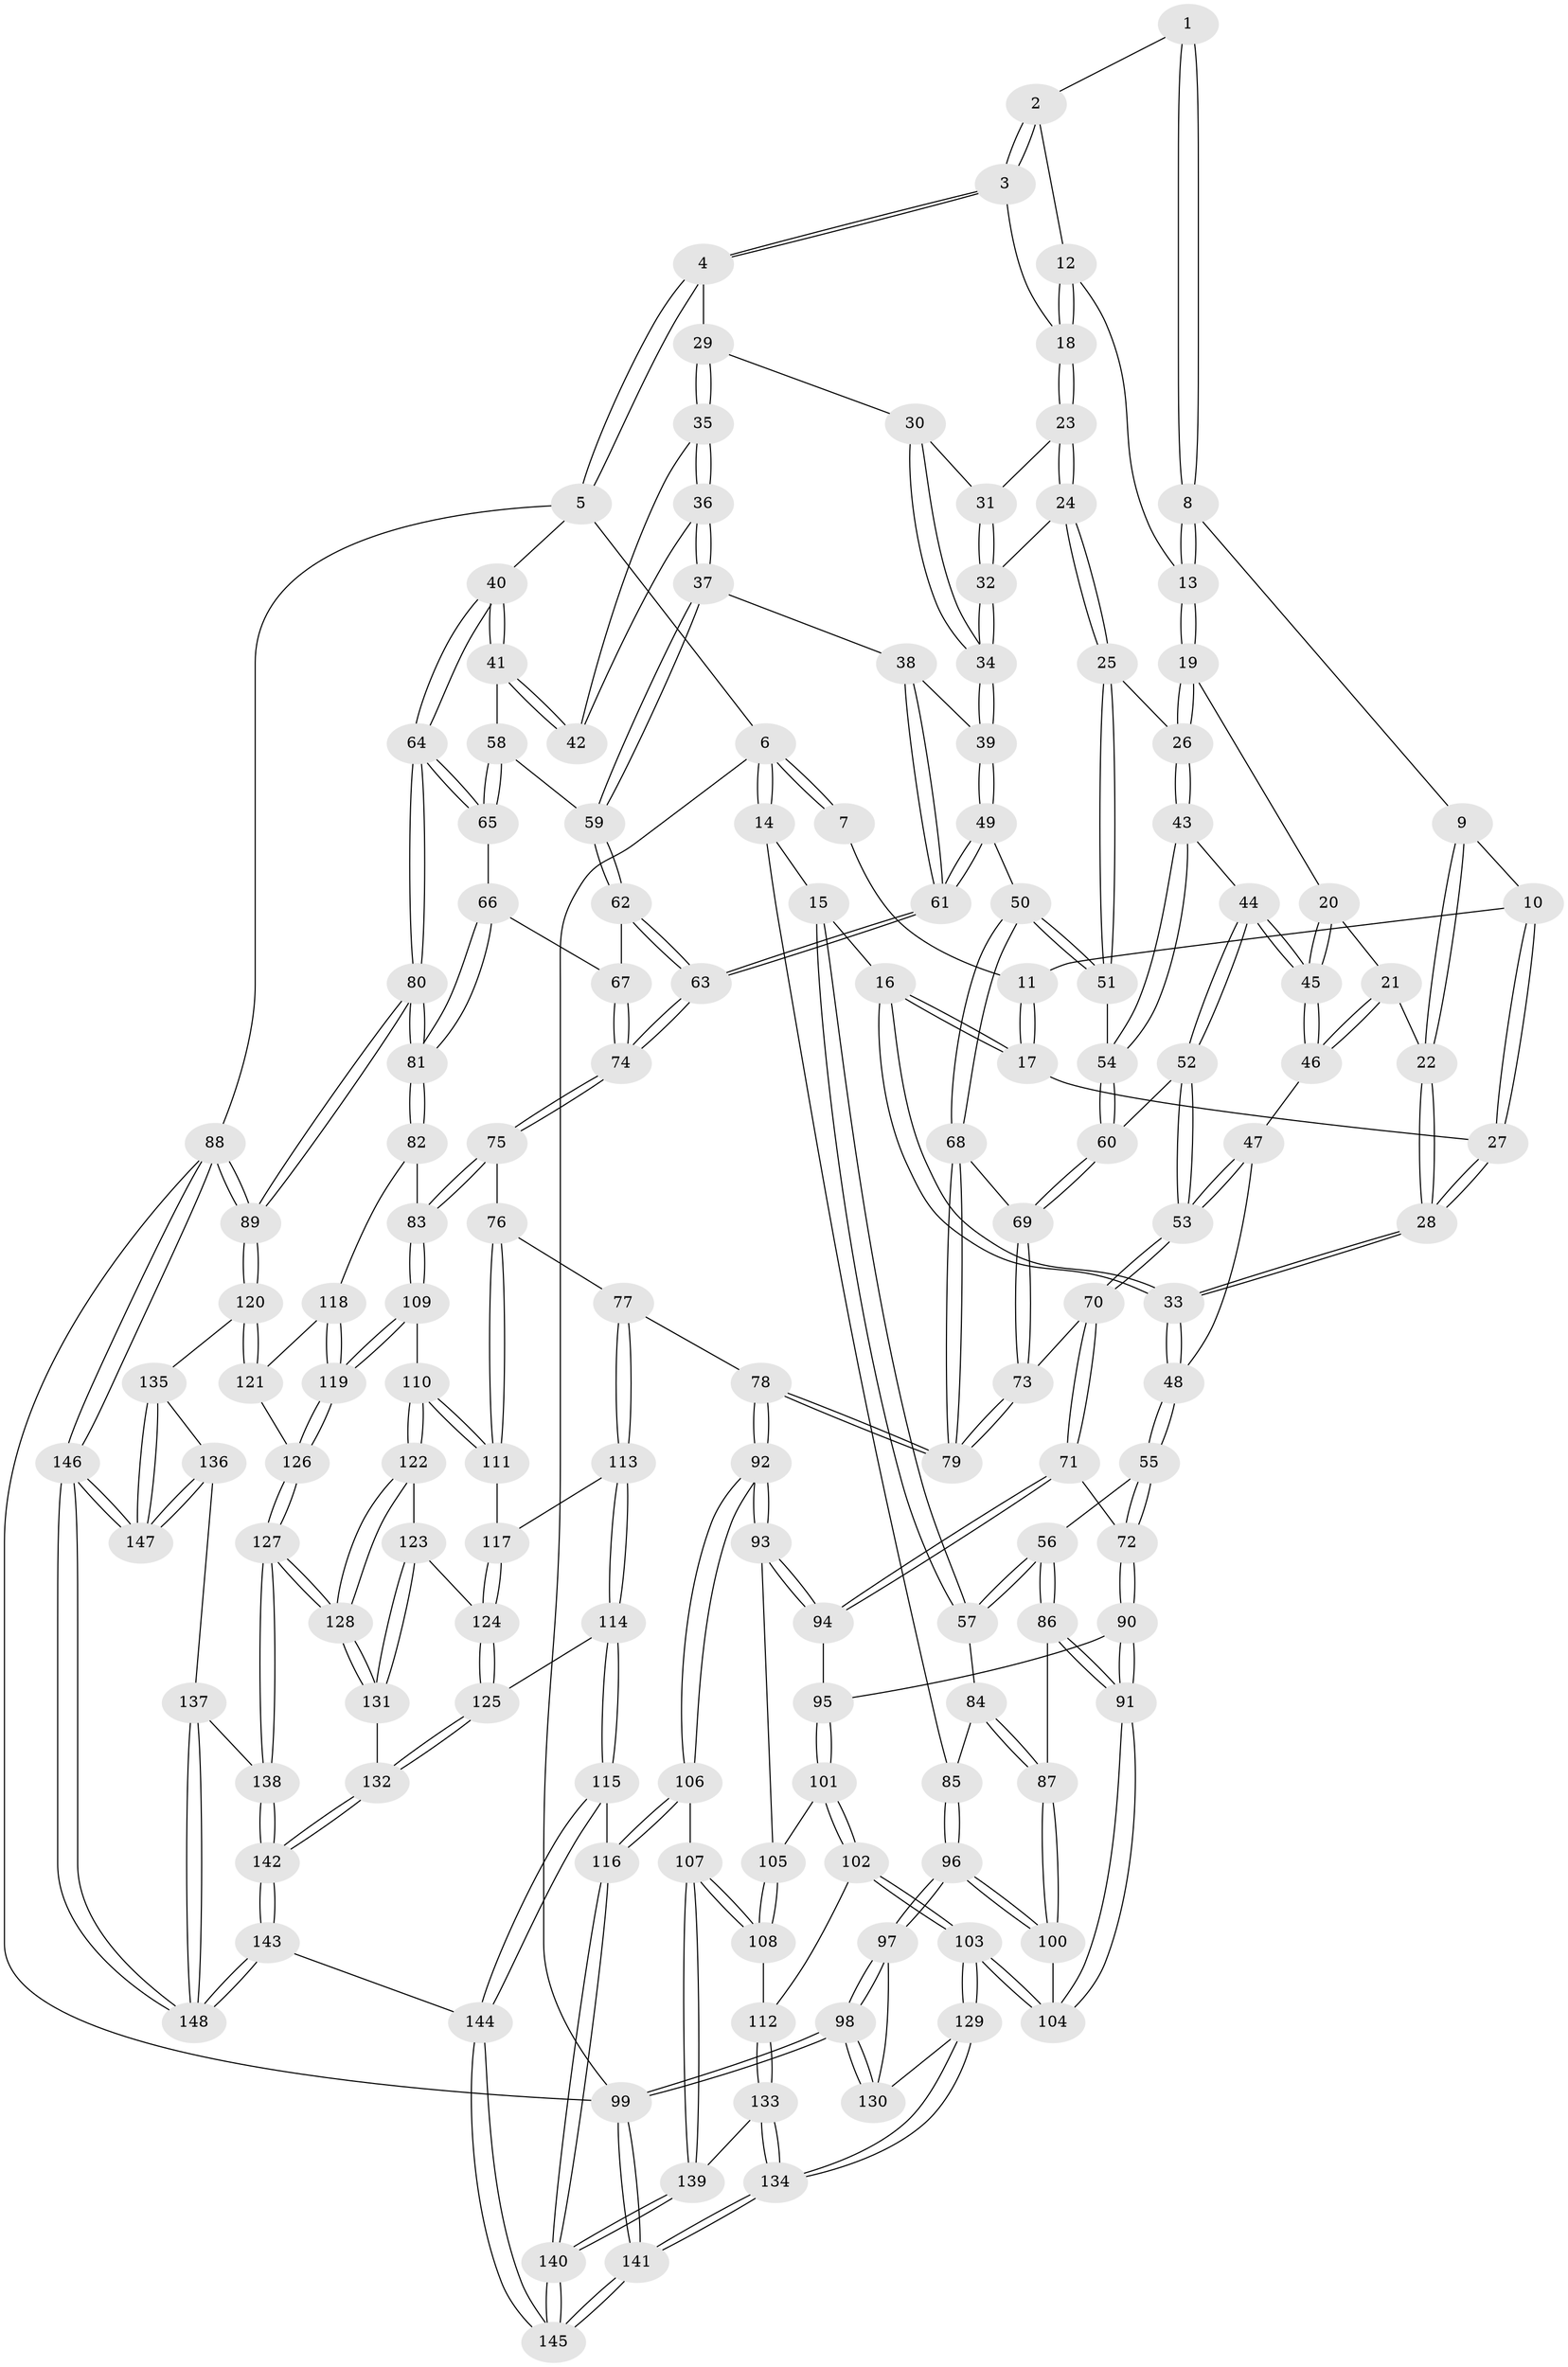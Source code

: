 // coarse degree distribution, {3: 0.13043478260869565, 5: 0.2608695652173913, 6: 0.07608695652173914, 4: 0.5217391304347826, 8: 0.010869565217391304}
// Generated by graph-tools (version 1.1) at 2025/24/03/03/25 07:24:32]
// undirected, 148 vertices, 367 edges
graph export_dot {
graph [start="1"]
  node [color=gray90,style=filled];
  1 [pos="+0.28722865031327566+0"];
  2 [pos="+0.33154438144135645+0"];
  3 [pos="+0.7669457765558023+0"];
  4 [pos="+1+0"];
  5 [pos="+1+0"];
  6 [pos="+0+0"];
  7 [pos="+0.17843939167037282+0"];
  8 [pos="+0.34024950098669754+0.013367729777437972"];
  9 [pos="+0.32342787413392216+0.05557270017975751"];
  10 [pos="+0.23432615664150774+0.11511419883724756"];
  11 [pos="+0.17363416131576676+0.00883430552866316"];
  12 [pos="+0.4978172474245008+0.06060485372700662"];
  13 [pos="+0.4457829909817441+0.08753704791824693"];
  14 [pos="+0+0.08275411837724615"];
  15 [pos="+0+0.19222728339900333"];
  16 [pos="+0.06326893897298083+0.19318012419960812"];
  17 [pos="+0.1316568333193563+0.1436470931653559"];
  18 [pos="+0.6664928104004246+0.0186727711859919"];
  19 [pos="+0.45117608985308966+0.15387078287145003"];
  20 [pos="+0.3712530322718491+0.19367549392107897"];
  21 [pos="+0.3475090764698202+0.19676846868546713"];
  22 [pos="+0.3416994731728761+0.1948382020846727"];
  23 [pos="+0.6649012975388041+0.029842799931158227"];
  24 [pos="+0.6209518584323163+0.1839707474578041"];
  25 [pos="+0.5968962567006926+0.20865488008980182"];
  26 [pos="+0.5511987748406073+0.22408935914288117"];
  27 [pos="+0.2245786937503315+0.13126056185461574"];
  28 [pos="+0.2778405550395228+0.2200666713355995"];
  29 [pos="+0.8587365366460233+0.1850485514144667"];
  30 [pos="+0.8372229703250559+0.1941333112900872"];
  31 [pos="+0.7862926041286495+0.1906346457928942"];
  32 [pos="+0.7235990853778829+0.23881861601758755"];
  33 [pos="+0.22309039126396363+0.2972619136168119"];
  34 [pos="+0.7698869938589546+0.3032772811635419"];
  35 [pos="+0.8763587892692668+0.23112706700972052"];
  36 [pos="+0.8611899866191042+0.317008879997134"];
  37 [pos="+0.8503480158565898+0.3298976352094805"];
  38 [pos="+0.8416318484110247+0.3289568523122538"];
  39 [pos="+0.7708510485072038+0.30699384554759046"];
  40 [pos="+1+0.1792894105844654"];
  41 [pos="+1+0.2778043470525264"];
  42 [pos="+1+0.2777988794226547"];
  43 [pos="+0.5052982820253299+0.2856239540581973"];
  44 [pos="+0.49358720336870093+0.2948455526760127"];
  45 [pos="+0.4651253873352748+0.28409883418113235"];
  46 [pos="+0.37423377092819166+0.28247558255526956"];
  47 [pos="+0.36986030440578627+0.2914142754804333"];
  48 [pos="+0.22995813372973453+0.328548051691224"];
  49 [pos="+0.6928709674396644+0.39227346421589093"];
  50 [pos="+0.6899733048649903+0.3924667053216642"];
  51 [pos="+0.6595360514336749+0.36513135220653653"];
  52 [pos="+0.489576096178415+0.3048771804760528"];
  53 [pos="+0.39950287093610176+0.44048806995669654"];
  54 [pos="+0.5849682174113212+0.37087394365277826"];
  55 [pos="+0.2324431228756765+0.4369807733285591"];
  56 [pos="+0.14919560639160376+0.4672530353278853"];
  57 [pos="+0.11079609440830356+0.4543194233083796"];
  58 [pos="+0.9386606504159856+0.3799564727383205"];
  59 [pos="+0.8772485481028864+0.37694183312202695"];
  60 [pos="+0.5520417540954582+0.40730989171128945"];
  61 [pos="+0.7676728823598277+0.4521873575474164"];
  62 [pos="+0.8754912134800299+0.3843083433859077"];
  63 [pos="+0.7813988189582586+0.4684457035434104"];
  64 [pos="+1+0.5548475728118658"];
  65 [pos="+0.9538881390451667+0.4098888265605893"];
  66 [pos="+0.9134302878699512+0.4767109691894785"];
  67 [pos="+0.9004049140397656+0.4754035564562807"];
  68 [pos="+0.6760672834937629+0.41124371087790745"];
  69 [pos="+0.5413319943158158+0.4486898625737875"];
  70 [pos="+0.38631710209394865+0.47450749851264473"];
  71 [pos="+0.3669345977311687+0.4878360580534641"];
  72 [pos="+0.31238100728231566+0.47586201942223505"];
  73 [pos="+0.5178605442767327+0.47678616275707053"];
  74 [pos="+0.803847500702251+0.5353152330413624"];
  75 [pos="+0.7921200698421288+0.5960783043690581"];
  76 [pos="+0.7446185888773811+0.6130340880344436"];
  77 [pos="+0.6613739833354989+0.6207460801780461"];
  78 [pos="+0.6449044614344989+0.6151977079213045"];
  79 [pos="+0.6265999636007644+0.5686450852946462"];
  80 [pos="+1+0.6023235433726498"];
  81 [pos="+1+0.6054839945829245"];
  82 [pos="+0.973585638003531+0.6483669366900169"];
  83 [pos="+0.8610571019711275+0.637027783082074"];
  84 [pos="+0.0891362377657456+0.4576776535864167"];
  85 [pos="+0+0.448214141975627"];
  86 [pos="+0.12368620799938213+0.5763050304208789"];
  87 [pos="+0+0.621933709782443"];
  88 [pos="+1+1"];
  89 [pos="+1+0.8027332882386119"];
  90 [pos="+0.2326972527647197+0.6413656010106754"];
  91 [pos="+0.14546357838077612+0.6640237574243434"];
  92 [pos="+0.505084458026453+0.693087166590682"];
  93 [pos="+0.4028445225008244+0.608764118054555"];
  94 [pos="+0.39686962604204795+0.596852548688707"];
  95 [pos="+0.2646626092853112+0.6657649672643304"];
  96 [pos="+0+0.6721134046450798"];
  97 [pos="+0+0.694970124325969"];
  98 [pos="+0+0.9339361275231555"];
  99 [pos="+0+1"];
  100 [pos="+0+0.6590319925810332"];
  101 [pos="+0.2731068467264574+0.7034834524565148"];
  102 [pos="+0.24714428123706333+0.7743000134820798"];
  103 [pos="+0.15304019037413794+0.7852284266983833"];
  104 [pos="+0.13092464225063677+0.7148202005389962"];
  105 [pos="+0.3531218053048527+0.6837962742170696"];
  106 [pos="+0.4998348105235959+0.7470346489222148"];
  107 [pos="+0.3384720679604095+0.8063773334880702"];
  108 [pos="+0.334495448138985+0.8030653371308871"];
  109 [pos="+0.8361826013710053+0.7619757208697899"];
  110 [pos="+0.798371298282101+0.7760714470445738"];
  111 [pos="+0.7631131763871731+0.7566790160030654"];
  112 [pos="+0.28058618643929817+0.7874801686849261"];
  113 [pos="+0.6739573898409431+0.7464014493987582"];
  114 [pos="+0.6513297617763877+0.8424992873347054"];
  115 [pos="+0.6280143754594542+0.8508492818586658"];
  116 [pos="+0.5254281162888886+0.8046410962848396"];
  117 [pos="+0.751170856173185+0.7628625712008457"];
  118 [pos="+0.9477293004201347+0.7174057181317655"];
  119 [pos="+0.8717756122570497+0.7994284701668297"];
  120 [pos="+1+0.8513453259494971"];
  121 [pos="+0.9429739654661263+0.808584636518738"];
  122 [pos="+0.7866081229367069+0.8150361406751764"];
  123 [pos="+0.7654468040174444+0.82273953294279"];
  124 [pos="+0.7224206207403573+0.8161027259732899"];
  125 [pos="+0.652471555392459+0.8427661189475177"];
  126 [pos="+0.8829208732279881+0.8298650685382661"];
  127 [pos="+0.8635002990715359+0.9007493900549243"];
  128 [pos="+0.8524212477096017+0.8978341305225473"];
  129 [pos="+0.15212907671657433+0.7871312097643769"];
  130 [pos="+0.06754470505806069+0.7825566641347376"];
  131 [pos="+0.7586584382982456+0.9045390276761524"];
  132 [pos="+0.7423724112520803+0.9099295411989701"];
  133 [pos="+0.2505781537322214+0.9087371338591694"];
  134 [pos="+0.0965623000250345+1"];
  135 [pos="+0.9679962732281258+0.8966007066501656"];
  136 [pos="+0.9141025207408056+0.9071873616639533"];
  137 [pos="+0.8700649945926417+0.9082675010905508"];
  138 [pos="+0.8669405719275463+0.905729769684681"];
  139 [pos="+0.34674558271537326+0.8548976205391094"];
  140 [pos="+0.42426446770576104+0.9776041801939589"];
  141 [pos="+0+1"];
  142 [pos="+0.7040188168874256+1"];
  143 [pos="+0.6446110689392239+1"];
  144 [pos="+0.565060490841033+1"];
  145 [pos="+0.4301254237578893+1"];
  146 [pos="+1+1"];
  147 [pos="+0.9979642611979117+1"];
  148 [pos="+0.977987533203674+1"];
  1 -- 2;
  1 -- 8;
  1 -- 8;
  2 -- 3;
  2 -- 3;
  2 -- 12;
  3 -- 4;
  3 -- 4;
  3 -- 18;
  4 -- 5;
  4 -- 5;
  4 -- 29;
  5 -- 6;
  5 -- 40;
  5 -- 88;
  6 -- 7;
  6 -- 7;
  6 -- 14;
  6 -- 14;
  6 -- 99;
  7 -- 11;
  8 -- 9;
  8 -- 13;
  8 -- 13;
  9 -- 10;
  9 -- 22;
  9 -- 22;
  10 -- 11;
  10 -- 27;
  10 -- 27;
  11 -- 17;
  11 -- 17;
  12 -- 13;
  12 -- 18;
  12 -- 18;
  13 -- 19;
  13 -- 19;
  14 -- 15;
  14 -- 85;
  15 -- 16;
  15 -- 57;
  15 -- 57;
  16 -- 17;
  16 -- 17;
  16 -- 33;
  16 -- 33;
  17 -- 27;
  18 -- 23;
  18 -- 23;
  19 -- 20;
  19 -- 26;
  19 -- 26;
  20 -- 21;
  20 -- 45;
  20 -- 45;
  21 -- 22;
  21 -- 46;
  21 -- 46;
  22 -- 28;
  22 -- 28;
  23 -- 24;
  23 -- 24;
  23 -- 31;
  24 -- 25;
  24 -- 25;
  24 -- 32;
  25 -- 26;
  25 -- 51;
  25 -- 51;
  26 -- 43;
  26 -- 43;
  27 -- 28;
  27 -- 28;
  28 -- 33;
  28 -- 33;
  29 -- 30;
  29 -- 35;
  29 -- 35;
  30 -- 31;
  30 -- 34;
  30 -- 34;
  31 -- 32;
  31 -- 32;
  32 -- 34;
  32 -- 34;
  33 -- 48;
  33 -- 48;
  34 -- 39;
  34 -- 39;
  35 -- 36;
  35 -- 36;
  35 -- 42;
  36 -- 37;
  36 -- 37;
  36 -- 42;
  37 -- 38;
  37 -- 59;
  37 -- 59;
  38 -- 39;
  38 -- 61;
  38 -- 61;
  39 -- 49;
  39 -- 49;
  40 -- 41;
  40 -- 41;
  40 -- 64;
  40 -- 64;
  41 -- 42;
  41 -- 42;
  41 -- 58;
  43 -- 44;
  43 -- 54;
  43 -- 54;
  44 -- 45;
  44 -- 45;
  44 -- 52;
  44 -- 52;
  45 -- 46;
  45 -- 46;
  46 -- 47;
  47 -- 48;
  47 -- 53;
  47 -- 53;
  48 -- 55;
  48 -- 55;
  49 -- 50;
  49 -- 61;
  49 -- 61;
  50 -- 51;
  50 -- 51;
  50 -- 68;
  50 -- 68;
  51 -- 54;
  52 -- 53;
  52 -- 53;
  52 -- 60;
  53 -- 70;
  53 -- 70;
  54 -- 60;
  54 -- 60;
  55 -- 56;
  55 -- 72;
  55 -- 72;
  56 -- 57;
  56 -- 57;
  56 -- 86;
  56 -- 86;
  57 -- 84;
  58 -- 59;
  58 -- 65;
  58 -- 65;
  59 -- 62;
  59 -- 62;
  60 -- 69;
  60 -- 69;
  61 -- 63;
  61 -- 63;
  62 -- 63;
  62 -- 63;
  62 -- 67;
  63 -- 74;
  63 -- 74;
  64 -- 65;
  64 -- 65;
  64 -- 80;
  64 -- 80;
  65 -- 66;
  66 -- 67;
  66 -- 81;
  66 -- 81;
  67 -- 74;
  67 -- 74;
  68 -- 69;
  68 -- 79;
  68 -- 79;
  69 -- 73;
  69 -- 73;
  70 -- 71;
  70 -- 71;
  70 -- 73;
  71 -- 72;
  71 -- 94;
  71 -- 94;
  72 -- 90;
  72 -- 90;
  73 -- 79;
  73 -- 79;
  74 -- 75;
  74 -- 75;
  75 -- 76;
  75 -- 83;
  75 -- 83;
  76 -- 77;
  76 -- 111;
  76 -- 111;
  77 -- 78;
  77 -- 113;
  77 -- 113;
  78 -- 79;
  78 -- 79;
  78 -- 92;
  78 -- 92;
  80 -- 81;
  80 -- 81;
  80 -- 89;
  80 -- 89;
  81 -- 82;
  81 -- 82;
  82 -- 83;
  82 -- 118;
  83 -- 109;
  83 -- 109;
  84 -- 85;
  84 -- 87;
  84 -- 87;
  85 -- 96;
  85 -- 96;
  86 -- 87;
  86 -- 91;
  86 -- 91;
  87 -- 100;
  87 -- 100;
  88 -- 89;
  88 -- 89;
  88 -- 146;
  88 -- 146;
  88 -- 99;
  89 -- 120;
  89 -- 120;
  90 -- 91;
  90 -- 91;
  90 -- 95;
  91 -- 104;
  91 -- 104;
  92 -- 93;
  92 -- 93;
  92 -- 106;
  92 -- 106;
  93 -- 94;
  93 -- 94;
  93 -- 105;
  94 -- 95;
  95 -- 101;
  95 -- 101;
  96 -- 97;
  96 -- 97;
  96 -- 100;
  96 -- 100;
  97 -- 98;
  97 -- 98;
  97 -- 130;
  98 -- 99;
  98 -- 99;
  98 -- 130;
  98 -- 130;
  99 -- 141;
  99 -- 141;
  100 -- 104;
  101 -- 102;
  101 -- 102;
  101 -- 105;
  102 -- 103;
  102 -- 103;
  102 -- 112;
  103 -- 104;
  103 -- 104;
  103 -- 129;
  103 -- 129;
  105 -- 108;
  105 -- 108;
  106 -- 107;
  106 -- 116;
  106 -- 116;
  107 -- 108;
  107 -- 108;
  107 -- 139;
  107 -- 139;
  108 -- 112;
  109 -- 110;
  109 -- 119;
  109 -- 119;
  110 -- 111;
  110 -- 111;
  110 -- 122;
  110 -- 122;
  111 -- 117;
  112 -- 133;
  112 -- 133;
  113 -- 114;
  113 -- 114;
  113 -- 117;
  114 -- 115;
  114 -- 115;
  114 -- 125;
  115 -- 116;
  115 -- 144;
  115 -- 144;
  116 -- 140;
  116 -- 140;
  117 -- 124;
  117 -- 124;
  118 -- 119;
  118 -- 119;
  118 -- 121;
  119 -- 126;
  119 -- 126;
  120 -- 121;
  120 -- 121;
  120 -- 135;
  121 -- 126;
  122 -- 123;
  122 -- 128;
  122 -- 128;
  123 -- 124;
  123 -- 131;
  123 -- 131;
  124 -- 125;
  124 -- 125;
  125 -- 132;
  125 -- 132;
  126 -- 127;
  126 -- 127;
  127 -- 128;
  127 -- 128;
  127 -- 138;
  127 -- 138;
  128 -- 131;
  128 -- 131;
  129 -- 130;
  129 -- 134;
  129 -- 134;
  131 -- 132;
  132 -- 142;
  132 -- 142;
  133 -- 134;
  133 -- 134;
  133 -- 139;
  134 -- 141;
  134 -- 141;
  135 -- 136;
  135 -- 147;
  135 -- 147;
  136 -- 137;
  136 -- 147;
  136 -- 147;
  137 -- 138;
  137 -- 148;
  137 -- 148;
  138 -- 142;
  138 -- 142;
  139 -- 140;
  139 -- 140;
  140 -- 145;
  140 -- 145;
  141 -- 145;
  141 -- 145;
  142 -- 143;
  142 -- 143;
  143 -- 144;
  143 -- 148;
  143 -- 148;
  144 -- 145;
  144 -- 145;
  146 -- 147;
  146 -- 147;
  146 -- 148;
  146 -- 148;
}
